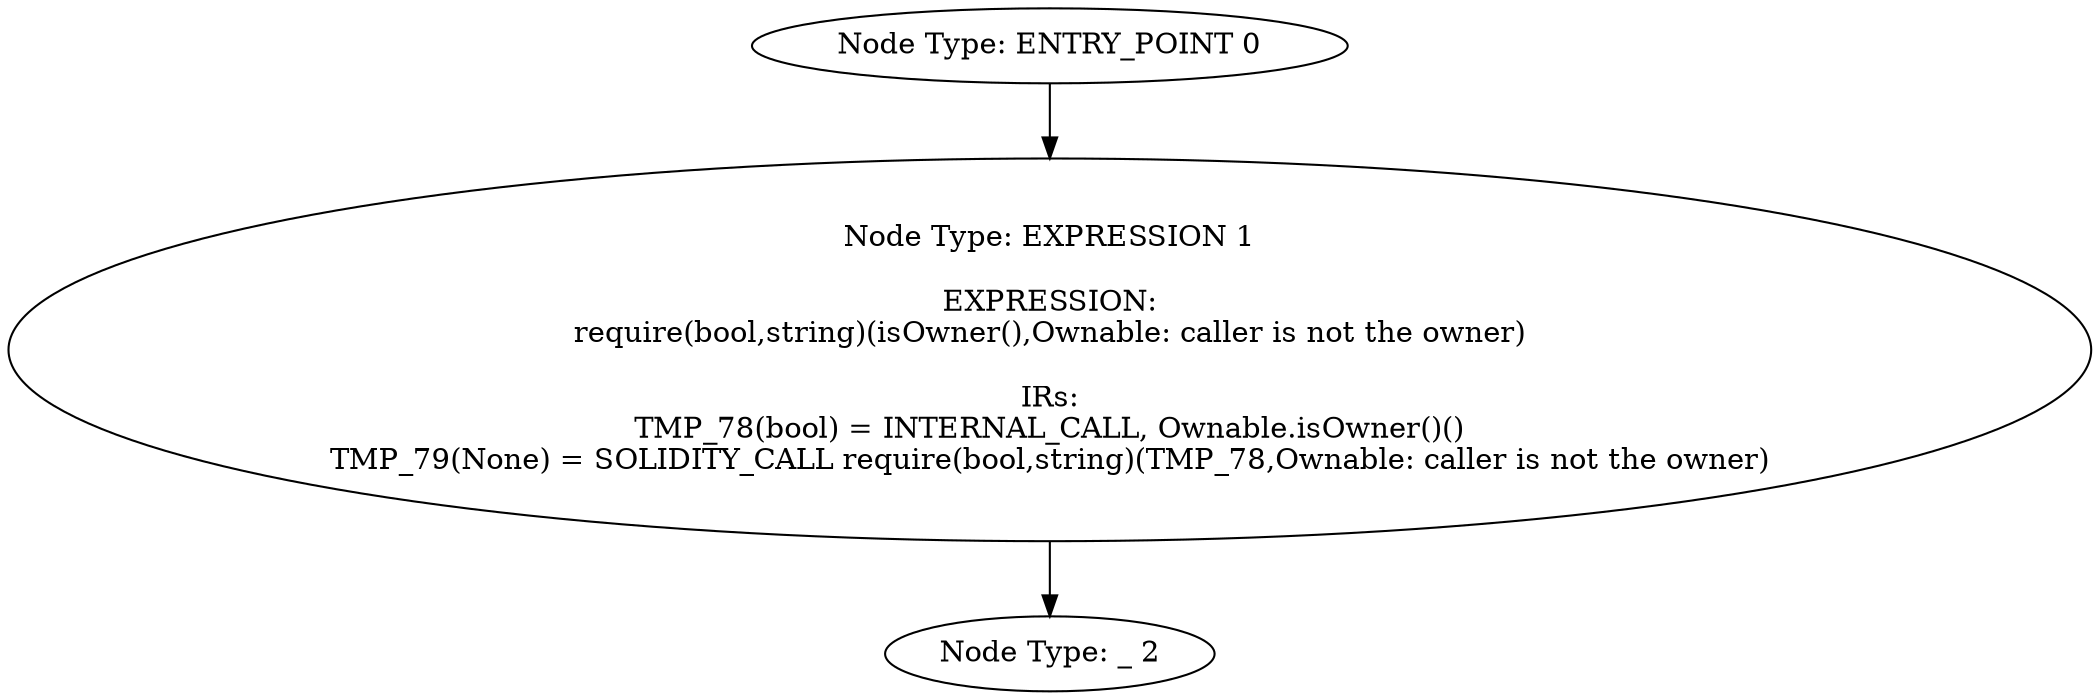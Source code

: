 digraph{
0[label="Node Type: ENTRY_POINT 0
"];
0->1;
1[label="Node Type: EXPRESSION 1

EXPRESSION:
require(bool,string)(isOwner(),Ownable: caller is not the owner)

IRs:
TMP_78(bool) = INTERNAL_CALL, Ownable.isOwner()()
TMP_79(None) = SOLIDITY_CALL require(bool,string)(TMP_78,Ownable: caller is not the owner)"];
1->2;
2[label="Node Type: _ 2
"];
}
